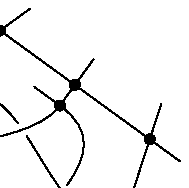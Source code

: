 beginfig(117)
  u:=2cm;
  pair A, B, C, D, E;
  path p, q, r;

  A = u*up;
  p := (-.2)[ A, A rotated 72 ] -- (1.2)[ A, A rotated 72 ];
  for i=0 upto 5:
    draw p rotated 72i;
  endfor;
  B := 1/2[ A, A rotated 72 ];
  C := .8*B;

  p := B --- C .. (C rotated (2*72)){right};
  % On allonge le chemin p
  p := ( (point 0 of p) - 4mm*unitvector(direction 0 of p))
       --
       (point 0 of p)
       & p &
       (point 2 of p)
       --
       ( (point 2 of p) + 4mm*unitvector(direction 2 of p));

  E = p intersectionpoint (p rotated 72);
  q := p cutbefore fullcircle scaled -2mm shifted E;
  r := p cutafter fullcircle scaled  2mm shifted E;

  for i=0 upto 4:
    draw q rotated 72i;
    draw r rotated 72i;
    draw A rotated 72i withpen pencircle scaled 4bp;
    draw B rotated 72i withpen pencircle scaled 4bp;
    draw C rotated 72i withpen pencircle scaled 4bp;
  endfor;
endfig
